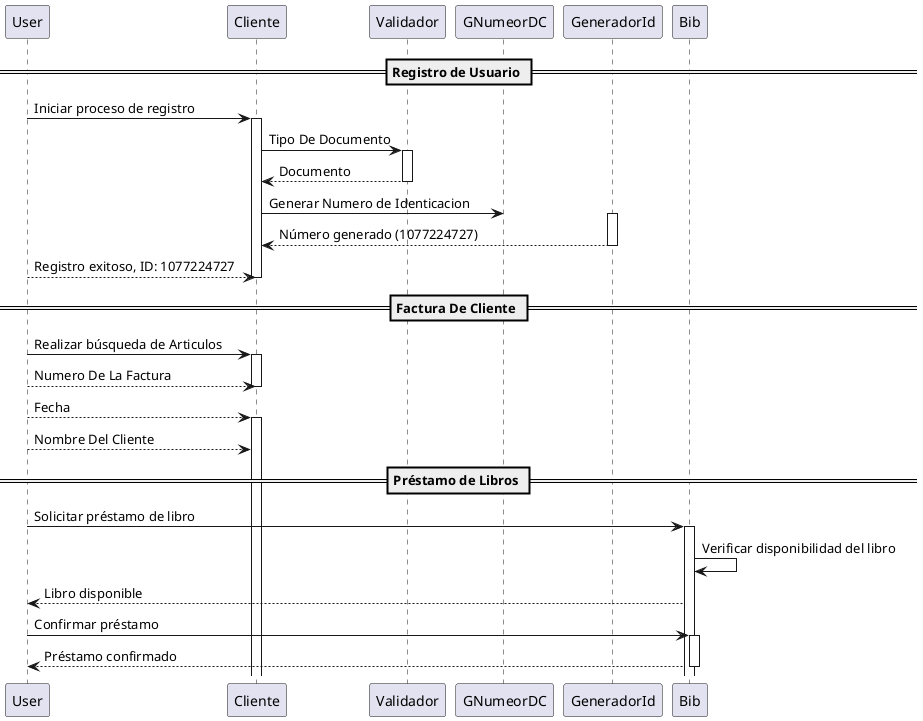 @startuml


== Registro de Usuario ==

User -> Cliente: Iniciar proceso de registro
activate Cliente
Cliente  -> Validador: Tipo De Documento
activate Validador
Validador --> Cliente: Documento
deactivate Validador
Cliente -> GNumeorDC: Generar Numero de Identicacion
activate GeneradorId
GeneradorId --> Cliente: Número generado (1077224727)
deactivate GeneradorId
User--> Cliente: Registro exitoso, ID: 1077224727
deactivate Cliente

== Factura De Cliente ==

User -> Cliente : Realizar búsqueda de Articulos 
activate Cliente 
User --> Cliente: Numero De La Factura 
deactivate Cliente
User --> Cliente : Fecha
activate Cliente
User --> Cliente:Nombre Del Cliente 

== Préstamo de Libros ==

User -> Bib: Solicitar préstamo de libro
activate Bib
Bib -> Bib: Verificar disponibilidad del libro
Bib --> User: Libro disponible
User -> Bib: Confirmar préstamo
activate Bib
Bib --> User: Préstamo confirmado
deactivate Bib
deactivate User

@enduml